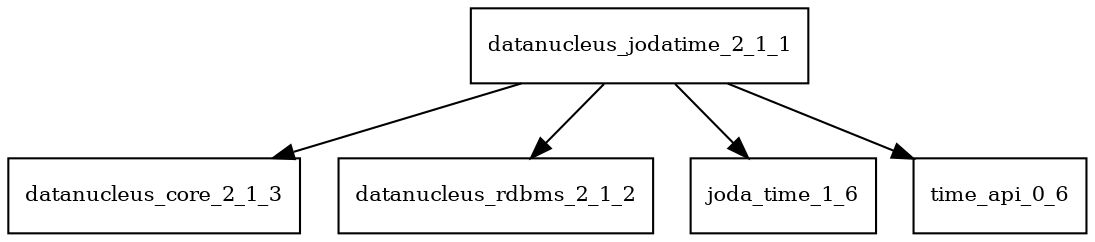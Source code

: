 digraph datanucleus_jodatime_2_1_1_dependencies {
  node [shape = box, fontsize=10.0];
  datanucleus_jodatime_2_1_1 -> datanucleus_core_2_1_3;
  datanucleus_jodatime_2_1_1 -> datanucleus_rdbms_2_1_2;
  datanucleus_jodatime_2_1_1 -> joda_time_1_6;
  datanucleus_jodatime_2_1_1 -> time_api_0_6;
}
